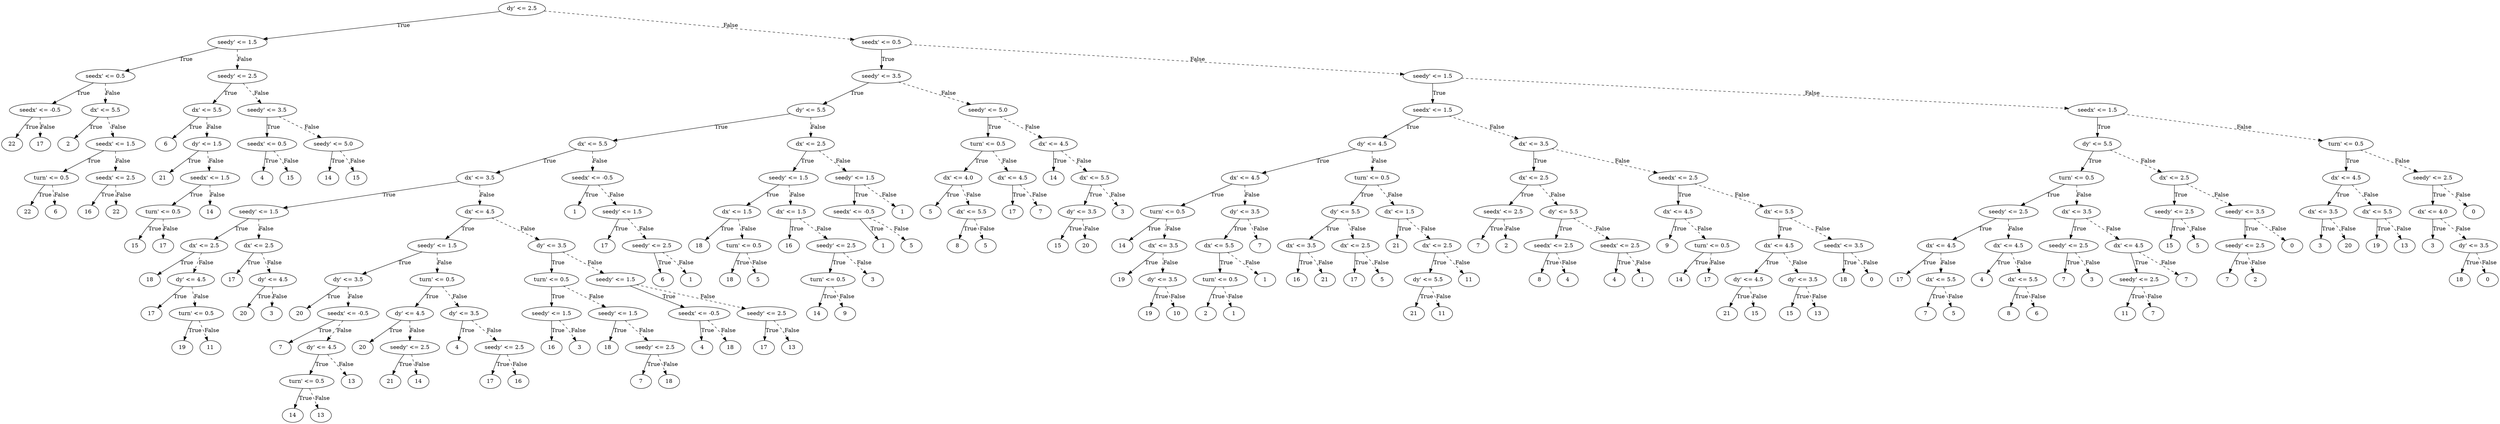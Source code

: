 digraph {
0 [label="dy' <= 2.5"];
1 [label="seedy' <= 1.5"];
2 [label="seedx' <= 0.5"];
3 [label="seedx' <= -0.5"];
4 [label="22"];
3 -> 4 [label="True"];
5 [label="17"];
3 -> 5 [style="dashed", label="False"];
2 -> 3 [label="True"];
6 [label="dx' <= 5.5"];
7 [label="2"];
6 -> 7 [label="True"];
8 [label="seedx' <= 1.5"];
9 [label="turn' <= 0.5"];
10 [label="22"];
9 -> 10 [label="True"];
11 [label="6"];
9 -> 11 [style="dashed", label="False"];
8 -> 9 [label="True"];
12 [label="seedx' <= 2.5"];
13 [label="16"];
12 -> 13 [label="True"];
14 [label="22"];
12 -> 14 [style="dashed", label="False"];
8 -> 12 [style="dashed", label="False"];
6 -> 8 [style="dashed", label="False"];
2 -> 6 [style="dashed", label="False"];
1 -> 2 [label="True"];
15 [label="seedy' <= 2.5"];
16 [label="dx' <= 5.5"];
17 [label="6"];
16 -> 17 [label="True"];
18 [label="dy' <= 1.5"];
19 [label="21"];
18 -> 19 [label="True"];
20 [label="seedx' <= 1.5"];
21 [label="turn' <= 0.5"];
22 [label="15"];
21 -> 22 [label="True"];
23 [label="17"];
21 -> 23 [style="dashed", label="False"];
20 -> 21 [label="True"];
24 [label="14"];
20 -> 24 [style="dashed", label="False"];
18 -> 20 [style="dashed", label="False"];
16 -> 18 [style="dashed", label="False"];
15 -> 16 [label="True"];
25 [label="seedy' <= 3.5"];
26 [label="seedx' <= 0.5"];
27 [label="4"];
26 -> 27 [label="True"];
28 [label="15"];
26 -> 28 [style="dashed", label="False"];
25 -> 26 [label="True"];
29 [label="seedy' <= 5.0"];
30 [label="14"];
29 -> 30 [label="True"];
31 [label="15"];
29 -> 31 [style="dashed", label="False"];
25 -> 29 [style="dashed", label="False"];
15 -> 25 [style="dashed", label="False"];
1 -> 15 [style="dashed", label="False"];
0 -> 1 [label="True"];
32 [label="seedx' <= 0.5"];
33 [label="seedy' <= 3.5"];
34 [label="dy' <= 5.5"];
35 [label="dx' <= 5.5"];
36 [label="dx' <= 3.5"];
37 [label="seedy' <= 1.5"];
38 [label="dx' <= 2.5"];
39 [label="18"];
38 -> 39 [label="True"];
40 [label="dy' <= 4.5"];
41 [label="17"];
40 -> 41 [label="True"];
42 [label="turn' <= 0.5"];
43 [label="19"];
42 -> 43 [label="True"];
44 [label="11"];
42 -> 44 [style="dashed", label="False"];
40 -> 42 [style="dashed", label="False"];
38 -> 40 [style="dashed", label="False"];
37 -> 38 [label="True"];
45 [label="dx' <= 2.5"];
46 [label="17"];
45 -> 46 [label="True"];
47 [label="dy' <= 4.5"];
48 [label="20"];
47 -> 48 [label="True"];
49 [label="3"];
47 -> 49 [style="dashed", label="False"];
45 -> 47 [style="dashed", label="False"];
37 -> 45 [style="dashed", label="False"];
36 -> 37 [label="True"];
50 [label="dx' <= 4.5"];
51 [label="seedy' <= 1.5"];
52 [label="dy' <= 3.5"];
53 [label="20"];
52 -> 53 [label="True"];
54 [label="seedx' <= -0.5"];
55 [label="7"];
54 -> 55 [label="True"];
56 [label="dy' <= 4.5"];
57 [label="turn' <= 0.5"];
58 [label="14"];
57 -> 58 [label="True"];
59 [label="13"];
57 -> 59 [style="dashed", label="False"];
56 -> 57 [label="True"];
60 [label="13"];
56 -> 60 [style="dashed", label="False"];
54 -> 56 [style="dashed", label="False"];
52 -> 54 [style="dashed", label="False"];
51 -> 52 [label="True"];
61 [label="turn' <= 0.5"];
62 [label="dy' <= 4.5"];
63 [label="20"];
62 -> 63 [label="True"];
64 [label="seedy' <= 2.5"];
65 [label="21"];
64 -> 65 [label="True"];
66 [label="14"];
64 -> 66 [style="dashed", label="False"];
62 -> 64 [style="dashed", label="False"];
61 -> 62 [label="True"];
67 [label="dy' <= 3.5"];
68 [label="4"];
67 -> 68 [label="True"];
69 [label="seedy' <= 2.5"];
70 [label="17"];
69 -> 70 [label="True"];
71 [label="16"];
69 -> 71 [style="dashed", label="False"];
67 -> 69 [style="dashed", label="False"];
61 -> 67 [style="dashed", label="False"];
51 -> 61 [style="dashed", label="False"];
50 -> 51 [label="True"];
72 [label="dy' <= 3.5"];
73 [label="turn' <= 0.5"];
74 [label="seedy' <= 1.5"];
75 [label="16"];
74 -> 75 [label="True"];
76 [label="3"];
74 -> 76 [style="dashed", label="False"];
73 -> 74 [label="True"];
77 [label="seedy' <= 1.5"];
78 [label="18"];
77 -> 78 [label="True"];
79 [label="seedy' <= 2.5"];
80 [label="7"];
79 -> 80 [label="True"];
81 [label="18"];
79 -> 81 [style="dashed", label="False"];
77 -> 79 [style="dashed", label="False"];
73 -> 77 [style="dashed", label="False"];
72 -> 73 [label="True"];
82 [label="seedy' <= 1.5"];
83 [label="seedx' <= -0.5"];
84 [label="4"];
83 -> 84 [label="True"];
85 [label="18"];
83 -> 85 [style="dashed", label="False"];
82 -> 83 [label="True"];
86 [label="seedy' <= 2.5"];
87 [label="17"];
86 -> 87 [label="True"];
88 [label="13"];
86 -> 88 [style="dashed", label="False"];
82 -> 86 [style="dashed", label="False"];
72 -> 82 [style="dashed", label="False"];
50 -> 72 [style="dashed", label="False"];
36 -> 50 [style="dashed", label="False"];
35 -> 36 [label="True"];
89 [label="seedx' <= -0.5"];
90 [label="1"];
89 -> 90 [label="True"];
91 [label="seedy' <= 1.5"];
92 [label="17"];
91 -> 92 [label="True"];
93 [label="seedy' <= 2.5"];
94 [label="6"];
93 -> 94 [label="True"];
95 [label="1"];
93 -> 95 [style="dashed", label="False"];
91 -> 93 [style="dashed", label="False"];
89 -> 91 [style="dashed", label="False"];
35 -> 89 [style="dashed", label="False"];
34 -> 35 [label="True"];
96 [label="dx' <= 2.5"];
97 [label="seedy' <= 1.5"];
98 [label="dx' <= 1.5"];
99 [label="18"];
98 -> 99 [label="True"];
100 [label="turn' <= 0.5"];
101 [label="18"];
100 -> 101 [label="True"];
102 [label="5"];
100 -> 102 [style="dashed", label="False"];
98 -> 100 [style="dashed", label="False"];
97 -> 98 [label="True"];
103 [label="dx' <= 1.5"];
104 [label="16"];
103 -> 104 [label="True"];
105 [label="seedy' <= 2.5"];
106 [label="turn' <= 0.5"];
107 [label="14"];
106 -> 107 [label="True"];
108 [label="9"];
106 -> 108 [style="dashed", label="False"];
105 -> 106 [label="True"];
109 [label="3"];
105 -> 109 [style="dashed", label="False"];
103 -> 105 [style="dashed", label="False"];
97 -> 103 [style="dashed", label="False"];
96 -> 97 [label="True"];
110 [label="seedy' <= 1.5"];
111 [label="seedx' <= -0.5"];
112 [label="1"];
111 -> 112 [label="True"];
113 [label="5"];
111 -> 113 [style="dashed", label="False"];
110 -> 111 [label="True"];
114 [label="1"];
110 -> 114 [style="dashed", label="False"];
96 -> 110 [style="dashed", label="False"];
34 -> 96 [style="dashed", label="False"];
33 -> 34 [label="True"];
115 [label="seedy' <= 5.0"];
116 [label="turn' <= 0.5"];
117 [label="dx' <= 4.0"];
118 [label="5"];
117 -> 118 [label="True"];
119 [label="dx' <= 5.5"];
120 [label="8"];
119 -> 120 [label="True"];
121 [label="5"];
119 -> 121 [style="dashed", label="False"];
117 -> 119 [style="dashed", label="False"];
116 -> 117 [label="True"];
122 [label="dx' <= 4.5"];
123 [label="17"];
122 -> 123 [label="True"];
124 [label="7"];
122 -> 124 [style="dashed", label="False"];
116 -> 122 [style="dashed", label="False"];
115 -> 116 [label="True"];
125 [label="dx' <= 4.5"];
126 [label="14"];
125 -> 126 [label="True"];
127 [label="dx' <= 5.5"];
128 [label="dy' <= 3.5"];
129 [label="15"];
128 -> 129 [label="True"];
130 [label="20"];
128 -> 130 [style="dashed", label="False"];
127 -> 128 [label="True"];
131 [label="3"];
127 -> 131 [style="dashed", label="False"];
125 -> 127 [style="dashed", label="False"];
115 -> 125 [style="dashed", label="False"];
33 -> 115 [style="dashed", label="False"];
32 -> 33 [label="True"];
132 [label="seedy' <= 1.5"];
133 [label="seedx' <= 1.5"];
134 [label="dy' <= 4.5"];
135 [label="dx' <= 4.5"];
136 [label="turn' <= 0.5"];
137 [label="14"];
136 -> 137 [label="True"];
138 [label="dx' <= 3.5"];
139 [label="19"];
138 -> 139 [label="True"];
140 [label="dy' <= 3.5"];
141 [label="19"];
140 -> 141 [label="True"];
142 [label="10"];
140 -> 142 [style="dashed", label="False"];
138 -> 140 [style="dashed", label="False"];
136 -> 138 [style="dashed", label="False"];
135 -> 136 [label="True"];
143 [label="dy' <= 3.5"];
144 [label="dx' <= 5.5"];
145 [label="turn' <= 0.5"];
146 [label="2"];
145 -> 146 [label="True"];
147 [label="1"];
145 -> 147 [style="dashed", label="False"];
144 -> 145 [label="True"];
148 [label="1"];
144 -> 148 [style="dashed", label="False"];
143 -> 144 [label="True"];
149 [label="7"];
143 -> 149 [style="dashed", label="False"];
135 -> 143 [style="dashed", label="False"];
134 -> 135 [label="True"];
150 [label="turn' <= 0.5"];
151 [label="dy' <= 5.5"];
152 [label="dx' <= 3.5"];
153 [label="16"];
152 -> 153 [label="True"];
154 [label="21"];
152 -> 154 [style="dashed", label="False"];
151 -> 152 [label="True"];
155 [label="dx' <= 2.5"];
156 [label="17"];
155 -> 156 [label="True"];
157 [label="5"];
155 -> 157 [style="dashed", label="False"];
151 -> 155 [style="dashed", label="False"];
150 -> 151 [label="True"];
158 [label="dx' <= 1.5"];
159 [label="21"];
158 -> 159 [label="True"];
160 [label="dx' <= 2.5"];
161 [label="dy' <= 5.5"];
162 [label="21"];
161 -> 162 [label="True"];
163 [label="11"];
161 -> 163 [style="dashed", label="False"];
160 -> 161 [label="True"];
164 [label="11"];
160 -> 164 [style="dashed", label="False"];
158 -> 160 [style="dashed", label="False"];
150 -> 158 [style="dashed", label="False"];
134 -> 150 [style="dashed", label="False"];
133 -> 134 [label="True"];
165 [label="dx' <= 3.5"];
166 [label="dx' <= 2.5"];
167 [label="seedx' <= 2.5"];
168 [label="7"];
167 -> 168 [label="True"];
169 [label="2"];
167 -> 169 [style="dashed", label="False"];
166 -> 167 [label="True"];
170 [label="dy' <= 5.5"];
171 [label="seedx' <= 2.5"];
172 [label="8"];
171 -> 172 [label="True"];
173 [label="4"];
171 -> 173 [style="dashed", label="False"];
170 -> 171 [label="True"];
174 [label="seedx' <= 2.5"];
175 [label="4"];
174 -> 175 [label="True"];
176 [label="1"];
174 -> 176 [style="dashed", label="False"];
170 -> 174 [style="dashed", label="False"];
166 -> 170 [style="dashed", label="False"];
165 -> 166 [label="True"];
177 [label="seedx' <= 2.5"];
178 [label="dx' <= 4.5"];
179 [label="9"];
178 -> 179 [label="True"];
180 [label="turn' <= 0.5"];
181 [label="14"];
180 -> 181 [label="True"];
182 [label="17"];
180 -> 182 [style="dashed", label="False"];
178 -> 180 [style="dashed", label="False"];
177 -> 178 [label="True"];
183 [label="dx' <= 5.5"];
184 [label="dx' <= 4.5"];
185 [label="dy' <= 4.5"];
186 [label="21"];
185 -> 186 [label="True"];
187 [label="15"];
185 -> 187 [style="dashed", label="False"];
184 -> 185 [label="True"];
188 [label="dy' <= 3.5"];
189 [label="15"];
188 -> 189 [label="True"];
190 [label="13"];
188 -> 190 [style="dashed", label="False"];
184 -> 188 [style="dashed", label="False"];
183 -> 184 [label="True"];
191 [label="seedx' <= 3.5"];
192 [label="18"];
191 -> 192 [label="True"];
193 [label="0"];
191 -> 193 [style="dashed", label="False"];
183 -> 191 [style="dashed", label="False"];
177 -> 183 [style="dashed", label="False"];
165 -> 177 [style="dashed", label="False"];
133 -> 165 [style="dashed", label="False"];
132 -> 133 [label="True"];
194 [label="seedx' <= 1.5"];
195 [label="dy' <= 5.5"];
196 [label="turn' <= 0.5"];
197 [label="seedy' <= 2.5"];
198 [label="dx' <= 4.5"];
199 [label="17"];
198 -> 199 [label="True"];
200 [label="dx' <= 5.5"];
201 [label="7"];
200 -> 201 [label="True"];
202 [label="5"];
200 -> 202 [style="dashed", label="False"];
198 -> 200 [style="dashed", label="False"];
197 -> 198 [label="True"];
203 [label="dx' <= 4.5"];
204 [label="4"];
203 -> 204 [label="True"];
205 [label="dx' <= 5.5"];
206 [label="8"];
205 -> 206 [label="True"];
207 [label="6"];
205 -> 207 [style="dashed", label="False"];
203 -> 205 [style="dashed", label="False"];
197 -> 203 [style="dashed", label="False"];
196 -> 197 [label="True"];
208 [label="dx' <= 3.5"];
209 [label="seedy' <= 2.5"];
210 [label="7"];
209 -> 210 [label="True"];
211 [label="3"];
209 -> 211 [style="dashed", label="False"];
208 -> 209 [label="True"];
212 [label="dx' <= 4.5"];
213 [label="seedy' <= 2.5"];
214 [label="11"];
213 -> 214 [label="True"];
215 [label="7"];
213 -> 215 [style="dashed", label="False"];
212 -> 213 [label="True"];
216 [label="7"];
212 -> 216 [style="dashed", label="False"];
208 -> 212 [style="dashed", label="False"];
196 -> 208 [style="dashed", label="False"];
195 -> 196 [label="True"];
217 [label="dx' <= 2.5"];
218 [label="seedy' <= 2.5"];
219 [label="15"];
218 -> 219 [label="True"];
220 [label="5"];
218 -> 220 [style="dashed", label="False"];
217 -> 218 [label="True"];
221 [label="seedy' <= 3.5"];
222 [label="seedy' <= 2.5"];
223 [label="7"];
222 -> 223 [label="True"];
224 [label="2"];
222 -> 224 [style="dashed", label="False"];
221 -> 222 [label="True"];
225 [label="0"];
221 -> 225 [style="dashed", label="False"];
217 -> 221 [style="dashed", label="False"];
195 -> 217 [style="dashed", label="False"];
194 -> 195 [label="True"];
226 [label="turn' <= 0.5"];
227 [label="dx' <= 4.5"];
228 [label="dx' <= 3.5"];
229 [label="3"];
228 -> 229 [label="True"];
230 [label="20"];
228 -> 230 [style="dashed", label="False"];
227 -> 228 [label="True"];
231 [label="dx' <= 5.5"];
232 [label="19"];
231 -> 232 [label="True"];
233 [label="13"];
231 -> 233 [style="dashed", label="False"];
227 -> 231 [style="dashed", label="False"];
226 -> 227 [label="True"];
234 [label="seedy' <= 2.5"];
235 [label="dx' <= 4.0"];
236 [label="3"];
235 -> 236 [label="True"];
237 [label="dy' <= 3.5"];
238 [label="18"];
237 -> 238 [label="True"];
239 [label="0"];
237 -> 239 [style="dashed", label="False"];
235 -> 237 [style="dashed", label="False"];
234 -> 235 [label="True"];
240 [label="0"];
234 -> 240 [style="dashed", label="False"];
226 -> 234 [style="dashed", label="False"];
194 -> 226 [style="dashed", label="False"];
132 -> 194 [style="dashed", label="False"];
32 -> 132 [style="dashed", label="False"];
0 -> 32 [style="dashed", label="False"];

}